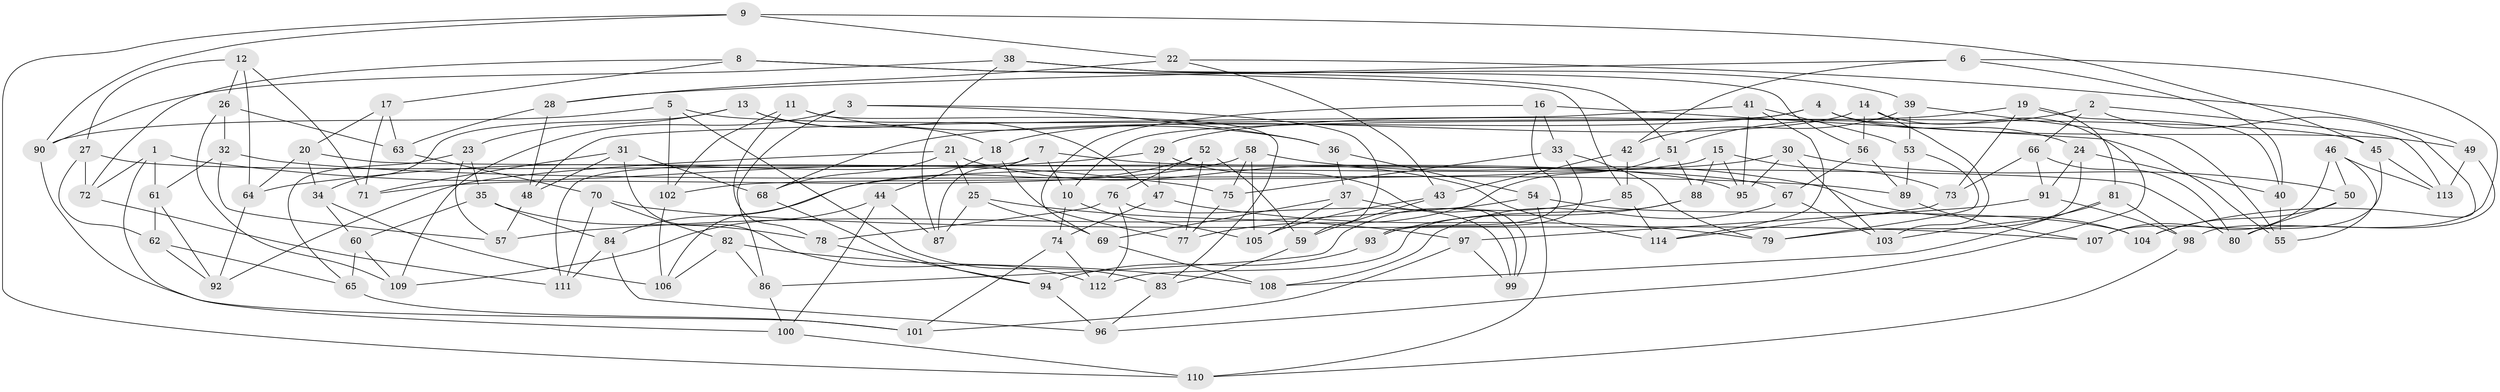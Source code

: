 // coarse degree distribution, {6: 0.6231884057971014, 5: 0.028985507246376812, 4: 0.34782608695652173}
// Generated by graph-tools (version 1.1) at 2025/42/03/06/25 10:42:22]
// undirected, 114 vertices, 228 edges
graph export_dot {
graph [start="1"]
  node [color=gray90,style=filled];
  1;
  2;
  3;
  4;
  5;
  6;
  7;
  8;
  9;
  10;
  11;
  12;
  13;
  14;
  15;
  16;
  17;
  18;
  19;
  20;
  21;
  22;
  23;
  24;
  25;
  26;
  27;
  28;
  29;
  30;
  31;
  32;
  33;
  34;
  35;
  36;
  37;
  38;
  39;
  40;
  41;
  42;
  43;
  44;
  45;
  46;
  47;
  48;
  49;
  50;
  51;
  52;
  53;
  54;
  55;
  56;
  57;
  58;
  59;
  60;
  61;
  62;
  63;
  64;
  65;
  66;
  67;
  68;
  69;
  70;
  71;
  72;
  73;
  74;
  75;
  76;
  77;
  78;
  79;
  80;
  81;
  82;
  83;
  84;
  85;
  86;
  87;
  88;
  89;
  90;
  91;
  92;
  93;
  94;
  95;
  96;
  97;
  98;
  99;
  100;
  101;
  102;
  103;
  104;
  105;
  106;
  107;
  108;
  109;
  110;
  111;
  112;
  113;
  114;
  1 -- 61;
  1 -- 100;
  1 -- 72;
  1 -- 75;
  2 -- 66;
  2 -- 113;
  2 -- 51;
  2 -- 104;
  3 -- 86;
  3 -- 109;
  3 -- 59;
  3 -- 36;
  4 -- 49;
  4 -- 10;
  4 -- 68;
  4 -- 24;
  5 -- 45;
  5 -- 90;
  5 -- 102;
  5 -- 83;
  6 -- 42;
  6 -- 28;
  6 -- 40;
  6 -- 98;
  7 -- 87;
  7 -- 10;
  7 -- 95;
  7 -- 111;
  8 -- 85;
  8 -- 51;
  8 -- 72;
  8 -- 17;
  9 -- 22;
  9 -- 45;
  9 -- 110;
  9 -- 90;
  10 -- 74;
  10 -- 105;
  11 -- 102;
  11 -- 36;
  11 -- 83;
  11 -- 78;
  12 -- 27;
  12 -- 64;
  12 -- 71;
  12 -- 26;
  13 -- 47;
  13 -- 34;
  13 -- 18;
  13 -- 23;
  14 -- 103;
  14 -- 96;
  14 -- 56;
  14 -- 18;
  15 -- 73;
  15 -- 95;
  15 -- 88;
  15 -- 102;
  16 -- 93;
  16 -- 69;
  16 -- 33;
  16 -- 55;
  17 -- 63;
  17 -- 20;
  17 -- 71;
  18 -- 44;
  18 -- 77;
  19 -- 29;
  19 -- 40;
  19 -- 81;
  19 -- 73;
  20 -- 34;
  20 -- 80;
  20 -- 64;
  21 -- 68;
  21 -- 114;
  21 -- 92;
  21 -- 25;
  22 -- 28;
  22 -- 43;
  22 -- 49;
  23 -- 35;
  23 -- 57;
  23 -- 65;
  24 -- 91;
  24 -- 79;
  24 -- 40;
  25 -- 87;
  25 -- 69;
  25 -- 97;
  26 -- 63;
  26 -- 32;
  26 -- 109;
  27 -- 62;
  27 -- 67;
  27 -- 72;
  28 -- 63;
  28 -- 48;
  29 -- 47;
  29 -- 99;
  29 -- 64;
  30 -- 50;
  30 -- 95;
  30 -- 103;
  30 -- 84;
  31 -- 112;
  31 -- 71;
  31 -- 48;
  31 -- 68;
  32 -- 57;
  32 -- 61;
  32 -- 89;
  33 -- 79;
  33 -- 75;
  33 -- 93;
  34 -- 106;
  34 -- 60;
  35 -- 84;
  35 -- 60;
  35 -- 78;
  36 -- 37;
  36 -- 54;
  37 -- 99;
  37 -- 69;
  37 -- 105;
  38 -- 39;
  38 -- 56;
  38 -- 87;
  38 -- 90;
  39 -- 53;
  39 -- 55;
  39 -- 42;
  40 -- 55;
  41 -- 114;
  41 -- 53;
  41 -- 48;
  41 -- 95;
  42 -- 43;
  42 -- 85;
  43 -- 105;
  43 -- 59;
  44 -- 100;
  44 -- 87;
  44 -- 109;
  45 -- 113;
  45 -- 107;
  46 -- 50;
  46 -- 107;
  46 -- 55;
  46 -- 113;
  47 -- 79;
  47 -- 74;
  48 -- 57;
  49 -- 80;
  49 -- 113;
  50 -- 80;
  50 -- 104;
  51 -- 77;
  51 -- 88;
  52 -- 106;
  52 -- 77;
  52 -- 59;
  52 -- 76;
  53 -- 79;
  53 -- 89;
  54 -- 57;
  54 -- 110;
  54 -- 104;
  56 -- 89;
  56 -- 67;
  58 -- 104;
  58 -- 75;
  58 -- 71;
  58 -- 105;
  59 -- 83;
  60 -- 109;
  60 -- 65;
  61 -- 92;
  61 -- 62;
  62 -- 92;
  62 -- 65;
  63 -- 70;
  64 -- 92;
  65 -- 101;
  66 -- 80;
  66 -- 73;
  66 -- 91;
  67 -- 108;
  67 -- 103;
  68 -- 94;
  69 -- 108;
  70 -- 111;
  70 -- 107;
  70 -- 82;
  72 -- 111;
  73 -- 114;
  74 -- 112;
  74 -- 101;
  75 -- 77;
  76 -- 112;
  76 -- 99;
  76 -- 78;
  78 -- 94;
  81 -- 98;
  81 -- 103;
  81 -- 108;
  82 -- 86;
  82 -- 108;
  82 -- 106;
  83 -- 96;
  84 -- 111;
  84 -- 96;
  85 -- 114;
  85 -- 86;
  86 -- 100;
  88 -- 112;
  88 -- 93;
  89 -- 107;
  90 -- 101;
  91 -- 97;
  91 -- 98;
  93 -- 94;
  94 -- 96;
  97 -- 101;
  97 -- 99;
  98 -- 110;
  100 -- 110;
  102 -- 106;
}
